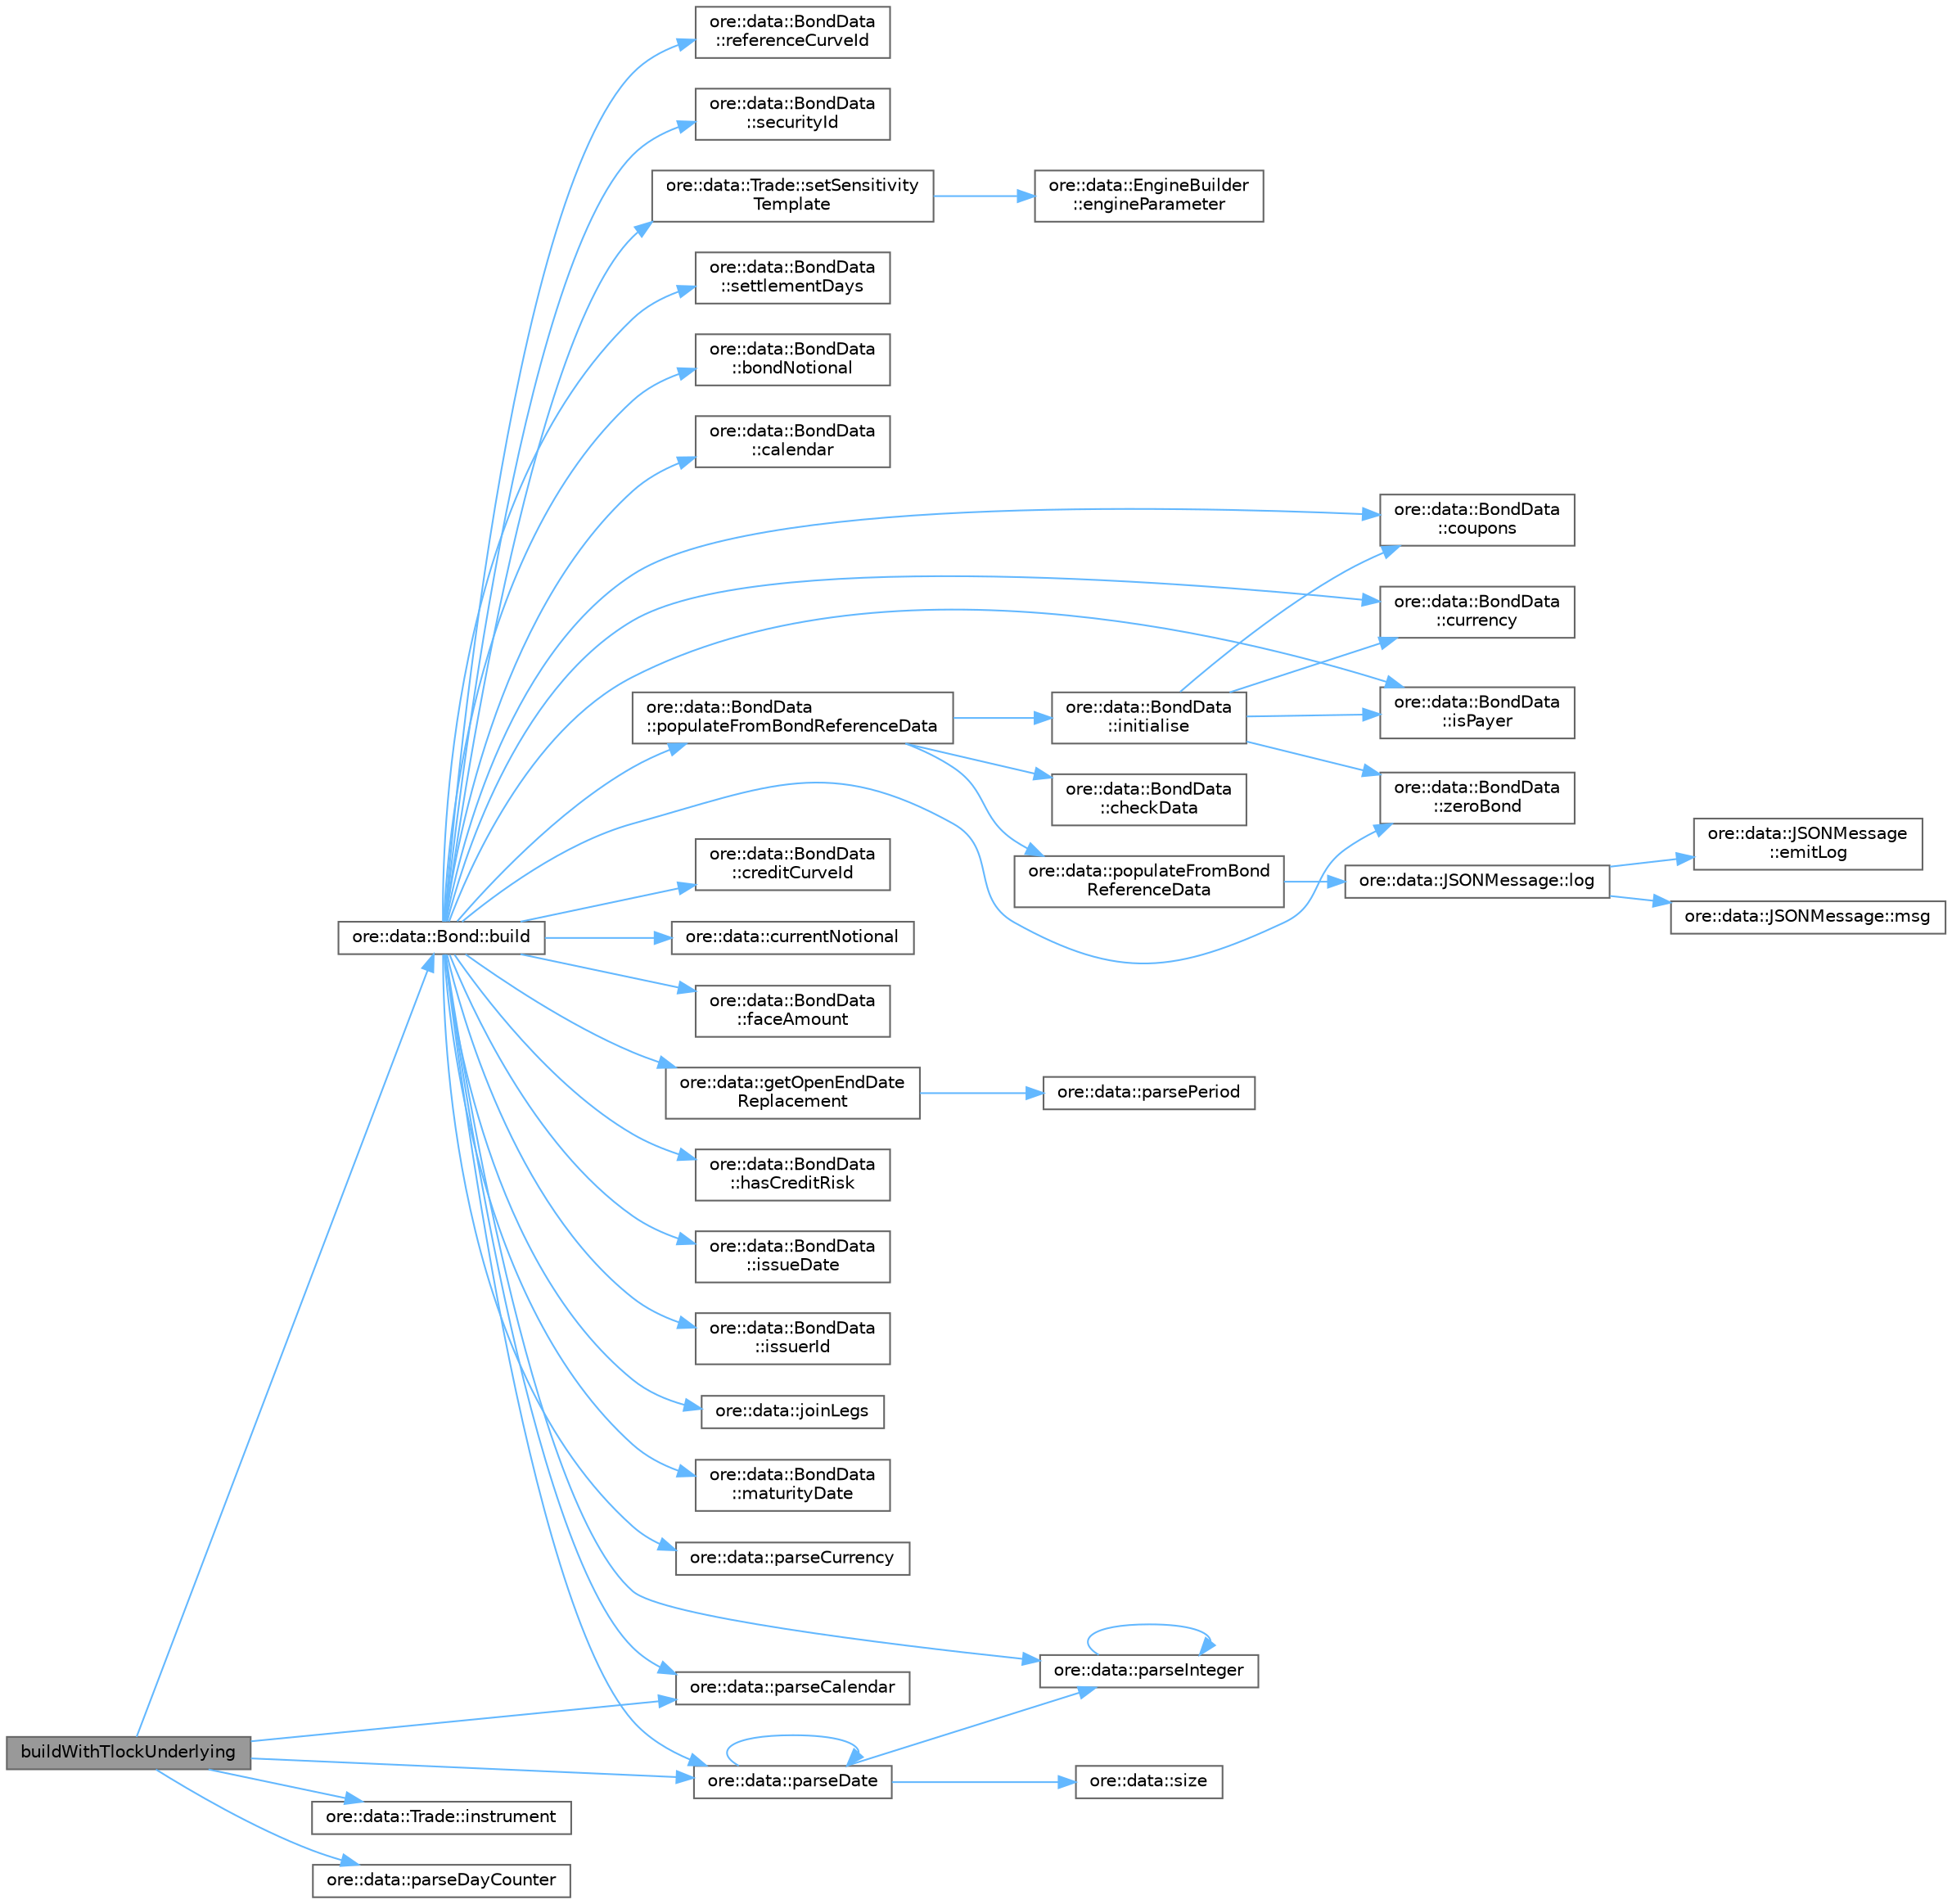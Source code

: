 digraph "buildWithTlockUnderlying"
{
 // INTERACTIVE_SVG=YES
 // LATEX_PDF_SIZE
  bgcolor="transparent";
  edge [fontname=Helvetica,fontsize=10,labelfontname=Helvetica,labelfontsize=10];
  node [fontname=Helvetica,fontsize=10,shape=box,height=0.2,width=0.4];
  rankdir="LR";
  Node1 [label="buildWithTlockUnderlying",height=0.2,width=0.4,color="gray40", fillcolor="grey60", style="filled", fontcolor="black",tooltip=" "];
  Node1 -> Node2 [color="steelblue1",style="solid"];
  Node2 [label="ore::data::Bond::build",height=0.2,width=0.4,color="grey40", fillcolor="white", style="filled",URL="$classore_1_1data_1_1_bond.html#af7b69d5b18d278257927e32b10a23ee6",tooltip="Trade interface."];
  Node2 -> Node3 [color="steelblue1",style="solid"];
  Node3 [label="ore::data::BondData\l::bondNotional",height=0.2,width=0.4,color="grey40", fillcolor="white", style="filled",URL="$classore_1_1data_1_1_bond_data.html#aff5578e4cb6bb52d2c44b97e57050194",tooltip=" "];
  Node2 -> Node4 [color="steelblue1",style="solid"];
  Node4 [label="ore::data::BondData\l::calendar",height=0.2,width=0.4,color="grey40", fillcolor="white", style="filled",URL="$classore_1_1data_1_1_bond_data.html#aba3cde563c1010662ce94c1c14bcbd11",tooltip=" "];
  Node2 -> Node5 [color="steelblue1",style="solid"];
  Node5 [label="ore::data::BondData\l::coupons",height=0.2,width=0.4,color="grey40", fillcolor="white", style="filled",URL="$classore_1_1data_1_1_bond_data.html#a3d8db715d9a2d0185987be6586b6da90",tooltip=" "];
  Node2 -> Node6 [color="steelblue1",style="solid"];
  Node6 [label="ore::data::BondData\l::creditCurveId",height=0.2,width=0.4,color="grey40", fillcolor="white", style="filled",URL="$classore_1_1data_1_1_bond_data.html#afc481af8e7faf75777815684979ae2e6",tooltip=" "];
  Node2 -> Node7 [color="steelblue1",style="solid"];
  Node7 [label="ore::data::BondData\l::currency",height=0.2,width=0.4,color="grey40", fillcolor="white", style="filled",URL="$classore_1_1data_1_1_bond_data.html#a14dac022d83c5fa9597e6344199a41b6",tooltip=" "];
  Node2 -> Node8 [color="steelblue1",style="solid"];
  Node8 [label="ore::data::currentNotional",height=0.2,width=0.4,color="grey40", fillcolor="white", style="filled",URL="$namespaceore_1_1data.html#a43e91fce1c1cb13a28fa91d7d893109d",tooltip=" "];
  Node2 -> Node9 [color="steelblue1",style="solid"];
  Node9 [label="ore::data::BondData\l::faceAmount",height=0.2,width=0.4,color="grey40", fillcolor="white", style="filled",URL="$classore_1_1data_1_1_bond_data.html#a15f0b55e2a86b1810668af87011ca3f0",tooltip=" "];
  Node2 -> Node10 [color="steelblue1",style="solid"];
  Node10 [label="ore::data::getOpenEndDate\lReplacement",height=0.2,width=0.4,color="grey40", fillcolor="white", style="filled",URL="$namespaceore_1_1data.html#a8f90fafff20e9eea6ba56e1eaa1c0ba3",tooltip=" "];
  Node10 -> Node11 [color="steelblue1",style="solid"];
  Node11 [label="ore::data::parsePeriod",height=0.2,width=0.4,color="grey40", fillcolor="white", style="filled",URL="$group__utilities.html#ga8e0623e2cb01e250e9cfec4619256208",tooltip="Convert text to QuantLib::Period."];
  Node2 -> Node12 [color="steelblue1",style="solid"];
  Node12 [label="ore::data::BondData\l::hasCreditRisk",height=0.2,width=0.4,color="grey40", fillcolor="white", style="filled",URL="$classore_1_1data_1_1_bond_data.html#a10f0872aebc37b23c78fe2e833550f71",tooltip=" "];
  Node2 -> Node13 [color="steelblue1",style="solid"];
  Node13 [label="ore::data::BondData\l::isPayer",height=0.2,width=0.4,color="grey40", fillcolor="white", style="filled",URL="$classore_1_1data_1_1_bond_data.html#a49d5ef4ecab600807fc919eb14ba3513",tooltip=" "];
  Node2 -> Node14 [color="steelblue1",style="solid"];
  Node14 [label="ore::data::BondData\l::issueDate",height=0.2,width=0.4,color="grey40", fillcolor="white", style="filled",URL="$classore_1_1data_1_1_bond_data.html#a69a47bca78ab2ce047e2df5481823c49",tooltip=" "];
  Node2 -> Node15 [color="steelblue1",style="solid"];
  Node15 [label="ore::data::BondData\l::issuerId",height=0.2,width=0.4,color="grey40", fillcolor="white", style="filled",URL="$classore_1_1data_1_1_bond_data.html#a462172108710bc3147ed31790d6ed0fe",tooltip="Inspectors."];
  Node2 -> Node16 [color="steelblue1",style="solid"];
  Node16 [label="ore::data::joinLegs",height=0.2,width=0.4,color="grey40", fillcolor="white", style="filled",URL="$namespaceore_1_1data.html#ae5f7dc22d6672fa60603f499ae9150e4",tooltip=" "];
  Node2 -> Node17 [color="steelblue1",style="solid"];
  Node17 [label="ore::data::BondData\l::maturityDate",height=0.2,width=0.4,color="grey40", fillcolor="white", style="filled",URL="$classore_1_1data_1_1_bond_data.html#aefbb4821d79a4ca7a505b7fbf1772180",tooltip=" "];
  Node2 -> Node18 [color="steelblue1",style="solid"];
  Node18 [label="ore::data::parseCalendar",height=0.2,width=0.4,color="grey40", fillcolor="white", style="filled",URL="$group__utilities.html#ga0f72d6fcccae10a674bdcd5095200f14",tooltip="Convert text to QuantLib::Calendar."];
  Node2 -> Node19 [color="steelblue1",style="solid"];
  Node19 [label="ore::data::parseCurrency",height=0.2,width=0.4,color="grey40", fillcolor="white", style="filled",URL="$group__utilities.html#ga6e9e781a58e78200301c76161589fc7b",tooltip="Convert text to QuantLib::Currency."];
  Node2 -> Node20 [color="steelblue1",style="solid"];
  Node20 [label="ore::data::parseDate",height=0.2,width=0.4,color="grey40", fillcolor="white", style="filled",URL="$group__utilities.html#ga59b5fdda574d90facae95dec2d13040d",tooltip="Convert std::string to QuantLib::Date."];
  Node20 -> Node20 [color="steelblue1",style="solid"];
  Node20 -> Node21 [color="steelblue1",style="solid"];
  Node21 [label="ore::data::parseInteger",height=0.2,width=0.4,color="grey40", fillcolor="white", style="filled",URL="$group__utilities.html#gaecd67eda4fb5f4859bb8f6d383547721",tooltip="Convert text to QuantLib::Integer."];
  Node21 -> Node21 [color="steelblue1",style="solid"];
  Node20 -> Node22 [color="steelblue1",style="solid"];
  Node22 [label="ore::data::size",height=0.2,width=0.4,color="grey40", fillcolor="white", style="filled",URL="$namespaceore_1_1data.html#a777e216dee6069b548bb87da7152699e",tooltip=" "];
  Node2 -> Node21 [color="steelblue1",style="solid"];
  Node2 -> Node23 [color="steelblue1",style="solid"];
  Node23 [label="ore::data::BondData\l::populateFromBondReferenceData",height=0.2,width=0.4,color="grey40", fillcolor="white", style="filled",URL="$classore_1_1data_1_1_bond_data.html#a3fe7607641308a7e92896f33818e2327",tooltip="populate data from reference datum and check data for completeness"];
  Node23 -> Node24 [color="steelblue1",style="solid"];
  Node24 [label="ore::data::BondData\l::checkData",height=0.2,width=0.4,color="grey40", fillcolor="white", style="filled",URL="$classore_1_1data_1_1_bond_data.html#aedc5f6df51431b1e9646155e79afffc5",tooltip="check data for completeness"];
  Node23 -> Node25 [color="steelblue1",style="solid"];
  Node25 [label="ore::data::BondData\l::initialise",height=0.2,width=0.4,color="grey40", fillcolor="white", style="filled",URL="$classore_1_1data_1_1_bond_data.html#a18abf8b19283101238a77c9e6865b673",tooltip=" "];
  Node25 -> Node5 [color="steelblue1",style="solid"];
  Node25 -> Node7 [color="steelblue1",style="solid"];
  Node25 -> Node13 [color="steelblue1",style="solid"];
  Node25 -> Node26 [color="steelblue1",style="solid"];
  Node26 [label="ore::data::BondData\l::zeroBond",height=0.2,width=0.4,color="grey40", fillcolor="white", style="filled",URL="$classore_1_1data_1_1_bond_data.html#a1133ea9e816167481beee5fec9bbc418",tooltip=" "];
  Node23 -> Node27 [color="steelblue1",style="solid"];
  Node27 [label="ore::data::populateFromBond\lReferenceData",height=0.2,width=0.4,color="grey40", fillcolor="white", style="filled",URL="$namespaceore_1_1data.html#ac1445af709e015c19b2136c63d9b8d88",tooltip="Populate bond data from name and ReferenceDataManager."];
  Node27 -> Node28 [color="steelblue1",style="solid"];
  Node28 [label="ore::data::JSONMessage::log",height=0.2,width=0.4,color="grey40", fillcolor="white", style="filled",URL="$classore_1_1data_1_1_j_s_o_n_message.html#a5e21eca2668ed948bdc409b19a78e5bb",tooltip="generate Boost log record to pass to corresponding sinks"];
  Node28 -> Node29 [color="steelblue1",style="solid"];
  Node29 [label="ore::data::JSONMessage\l::emitLog",height=0.2,width=0.4,color="grey40", fillcolor="white", style="filled",URL="$classore_1_1data_1_1_j_s_o_n_message.html#a6a9077605df871e6e961dd0099645b35",tooltip="generate Boost log record - this method is called by log()"];
  Node28 -> Node30 [color="steelblue1",style="solid"];
  Node30 [label="ore::data::JSONMessage::msg",height=0.2,width=0.4,color="grey40", fillcolor="white", style="filled",URL="$classore_1_1data_1_1_j_s_o_n_message.html#a39f83a0ab38c425a8844c8892b93d69e",tooltip="return a std::string for the log file"];
  Node2 -> Node31 [color="steelblue1",style="solid"];
  Node31 [label="ore::data::BondData\l::referenceCurveId",height=0.2,width=0.4,color="grey40", fillcolor="white", style="filled",URL="$classore_1_1data_1_1_bond_data.html#a547956f4f49b839c799d82ee8aa1aba3",tooltip=" "];
  Node2 -> Node32 [color="steelblue1",style="solid"];
  Node32 [label="ore::data::BondData\l::securityId",height=0.2,width=0.4,color="grey40", fillcolor="white", style="filled",URL="$classore_1_1data_1_1_bond_data.html#a031194740ae3f49e75f29eb540015db4",tooltip=" "];
  Node2 -> Node33 [color="steelblue1",style="solid"];
  Node33 [label="ore::data::Trade::setSensitivity\lTemplate",height=0.2,width=0.4,color="grey40", fillcolor="white", style="filled",URL="$classore_1_1data_1_1_trade.html#a788e0abfac5089ac015b7d71dbda25e3",tooltip=" "];
  Node33 -> Node34 [color="steelblue1",style="solid"];
  Node34 [label="ore::data::EngineBuilder\l::engineParameter",height=0.2,width=0.4,color="grey40", fillcolor="white", style="filled",URL="$classore_1_1data_1_1_engine_builder.html#a9d7654707f3b935dcf6a7b19df70c085",tooltip=" "];
  Node2 -> Node35 [color="steelblue1",style="solid"];
  Node35 [label="ore::data::BondData\l::settlementDays",height=0.2,width=0.4,color="grey40", fillcolor="white", style="filled",URL="$classore_1_1data_1_1_bond_data.html#a90162092e6d7c83d300a4c67b0f8a304",tooltip=" "];
  Node2 -> Node26 [color="steelblue1",style="solid"];
  Node1 -> Node36 [color="steelblue1",style="solid"];
  Node36 [label="ore::data::Trade::instrument",height=0.2,width=0.4,color="grey40", fillcolor="white", style="filled",URL="$classore_1_1data_1_1_trade.html#ab3d8229601e97b4e292049439f105630",tooltip=" "];
  Node1 -> Node18 [color="steelblue1",style="solid"];
  Node1 -> Node20 [color="steelblue1",style="solid"];
  Node1 -> Node37 [color="steelblue1",style="solid"];
  Node37 [label="ore::data::parseDayCounter",height=0.2,width=0.4,color="grey40", fillcolor="white", style="filled",URL="$group__utilities.html#gaefb008d0de256c79140545d9c7549093",tooltip="Convert text to QuantLib::DayCounter."];
}
